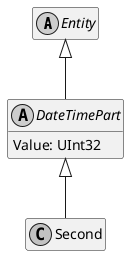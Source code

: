 ﻿@startuml
skinparam monochrome true
hide empty members

abstract class Entity {
}

Entity <|-- DateTimePart

abstract class DateTimePart {
    Value: UInt32
}

DateTimePart <|-- Second

class Second {
}

@enduml
